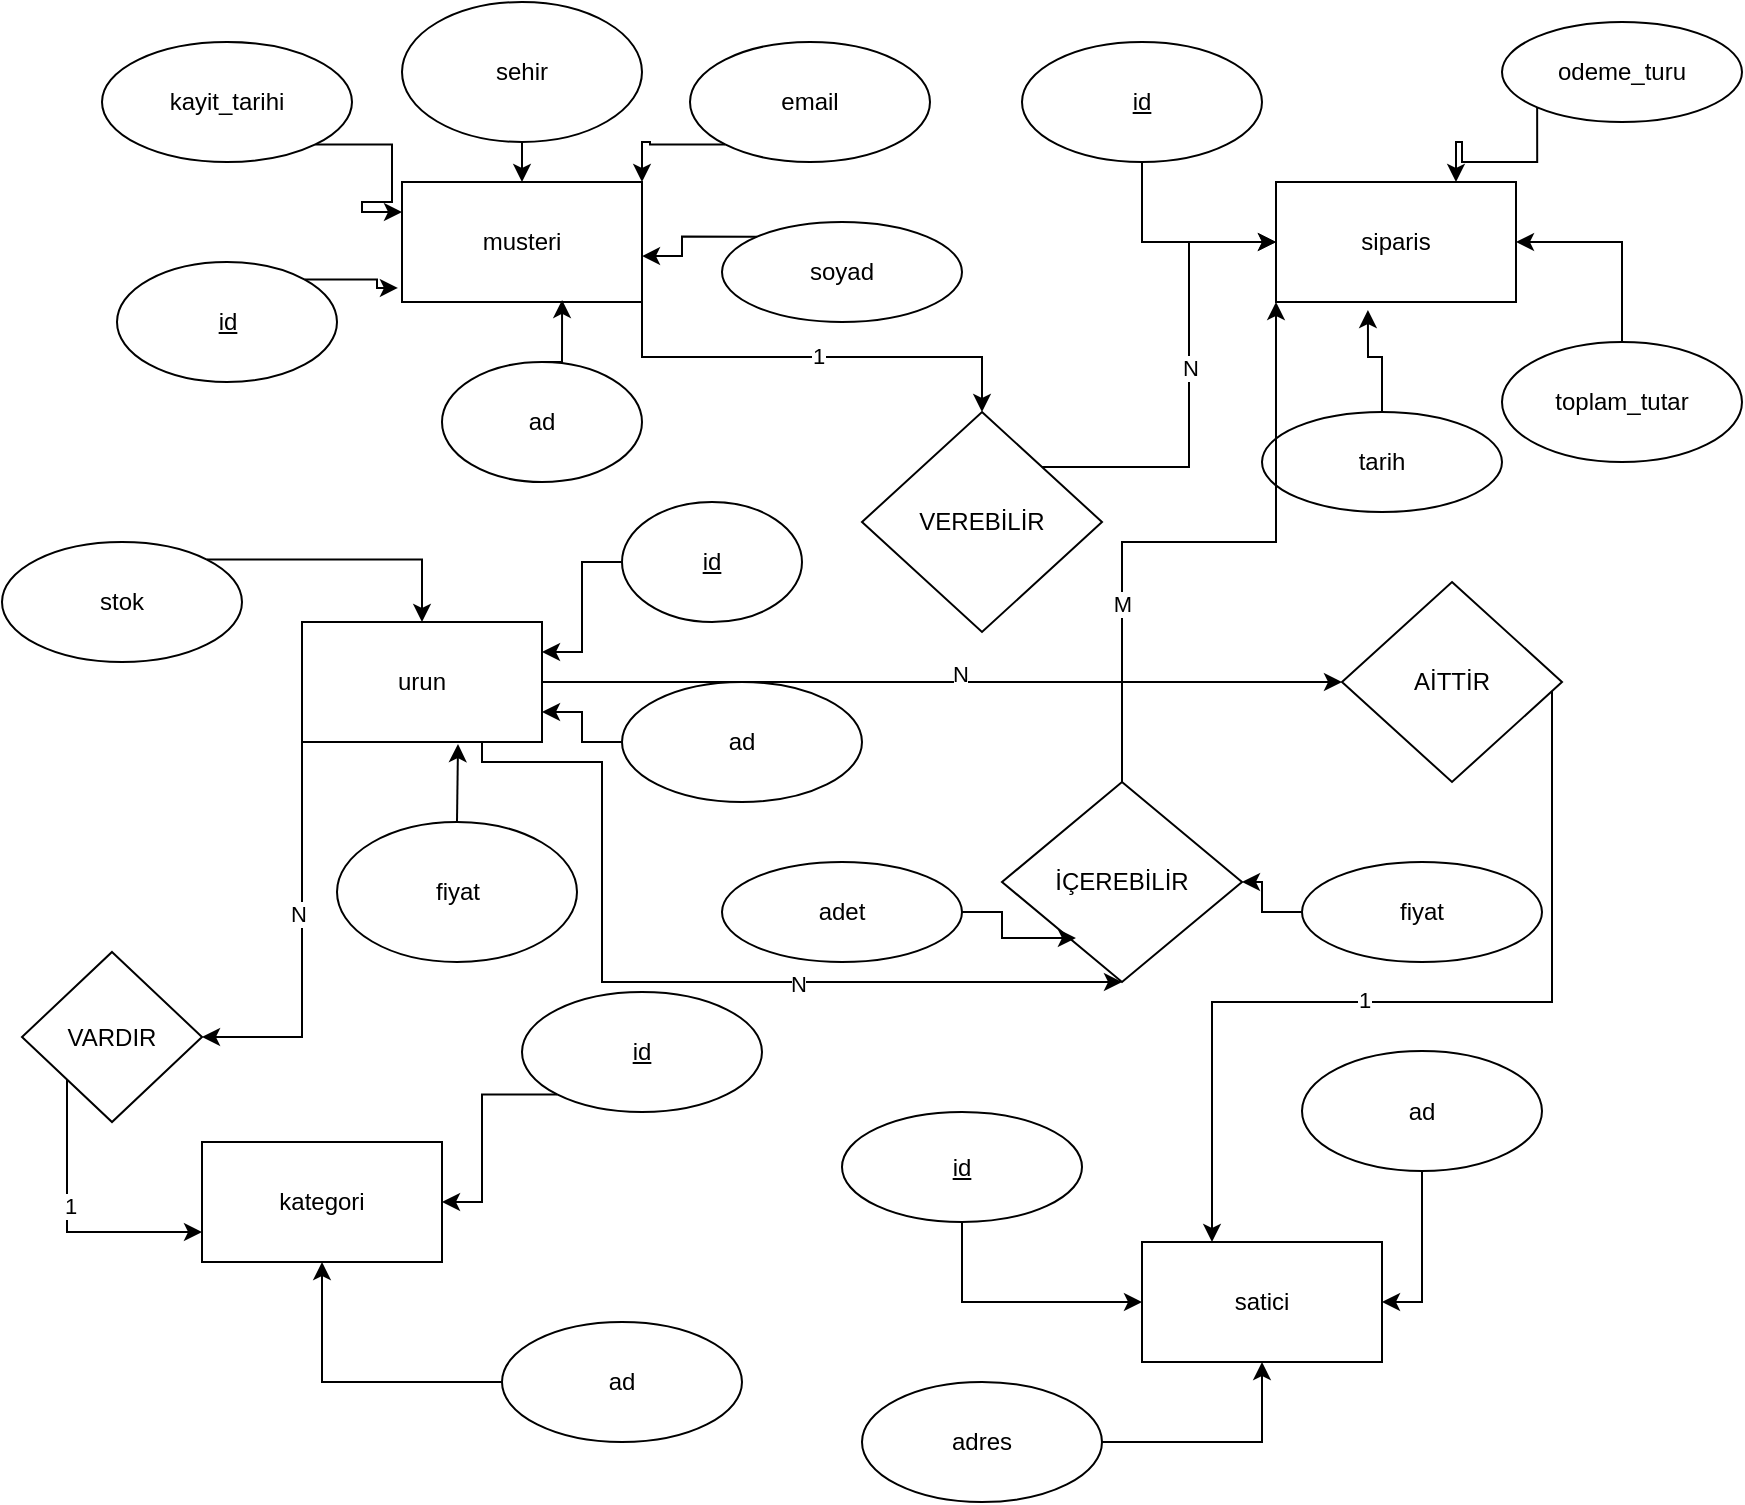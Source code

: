 <mxfile version="28.1.2">
  <diagram name="Sayfa -1" id="HDRAFnsheXoZifoF1fop">
    <mxGraphModel dx="1450" dy="383" grid="1" gridSize="10" guides="1" tooltips="1" connect="1" arrows="1" fold="1" page="1" pageScale="1" pageWidth="827" pageHeight="1169" math="0" shadow="0">
      <root>
        <mxCell id="0" />
        <mxCell id="1" parent="0" />
        <mxCell id="1-Ke2IDWbRorJ9sCrpKL-71" style="edgeStyle=orthogonalEdgeStyle;rounded=0;orthogonalLoop=1;jettySize=auto;html=1;exitX=1;exitY=1;exitDx=0;exitDy=0;" parent="1" source="1-Ke2IDWbRorJ9sCrpKL-1" target="1-Ke2IDWbRorJ9sCrpKL-70" edge="1">
          <mxGeometry relative="1" as="geometry" />
        </mxCell>
        <mxCell id="1-Ke2IDWbRorJ9sCrpKL-74" value="1" style="edgeLabel;html=1;align=center;verticalAlign=middle;resizable=0;points=[];" parent="1-Ke2IDWbRorJ9sCrpKL-71" vertex="1" connectable="0">
          <mxGeometry x="0.027" y="2" relative="1" as="geometry">
            <mxPoint y="1" as="offset" />
          </mxGeometry>
        </mxCell>
        <mxCell id="1-Ke2IDWbRorJ9sCrpKL-1" value="musteri" style="rounded=0;whiteSpace=wrap;html=1;" parent="1" vertex="1">
          <mxGeometry x="150" y="180" width="120" height="60" as="geometry" />
        </mxCell>
        <mxCell id="1-Ke2IDWbRorJ9sCrpKL-2" value="&lt;u&gt;id&lt;/u&gt;" style="ellipse;whiteSpace=wrap;html=1;" parent="1" vertex="1">
          <mxGeometry x="7.5" y="220" width="110" height="60" as="geometry" />
        </mxCell>
        <mxCell id="1-Ke2IDWbRorJ9sCrpKL-3" value="soyad" style="ellipse;whiteSpace=wrap;html=1;" parent="1" vertex="1">
          <mxGeometry x="310" y="200" width="120" height="50" as="geometry" />
        </mxCell>
        <mxCell id="1-Ke2IDWbRorJ9sCrpKL-4" value="ad" style="ellipse;whiteSpace=wrap;html=1;" parent="1" vertex="1">
          <mxGeometry x="170" y="270" width="100" height="60" as="geometry" />
        </mxCell>
        <mxCell id="1-Ke2IDWbRorJ9sCrpKL-5" style="edgeStyle=orthogonalEdgeStyle;rounded=0;orthogonalLoop=1;jettySize=auto;html=1;exitX=0.5;exitY=1;exitDx=0;exitDy=0;" parent="1" source="1-Ke2IDWbRorJ9sCrpKL-4" target="1-Ke2IDWbRorJ9sCrpKL-4" edge="1">
          <mxGeometry relative="1" as="geometry" />
        </mxCell>
        <mxCell id="1-Ke2IDWbRorJ9sCrpKL-12" style="edgeStyle=orthogonalEdgeStyle;rounded=0;orthogonalLoop=1;jettySize=auto;html=1;exitX=1;exitY=1;exitDx=0;exitDy=0;entryX=0;entryY=0.25;entryDx=0;entryDy=0;" parent="1" source="1-Ke2IDWbRorJ9sCrpKL-6" target="1-Ke2IDWbRorJ9sCrpKL-1" edge="1">
          <mxGeometry relative="1" as="geometry" />
        </mxCell>
        <mxCell id="1-Ke2IDWbRorJ9sCrpKL-6" value="kayit_tarihi" style="ellipse;whiteSpace=wrap;html=1;" parent="1" vertex="1">
          <mxGeometry y="110" width="125" height="60" as="geometry" />
        </mxCell>
        <mxCell id="1-Ke2IDWbRorJ9sCrpKL-13" style="edgeStyle=orthogonalEdgeStyle;rounded=0;orthogonalLoop=1;jettySize=auto;html=1;exitX=0.5;exitY=1;exitDx=0;exitDy=0;entryX=0.5;entryY=0;entryDx=0;entryDy=0;" parent="1" source="1-Ke2IDWbRorJ9sCrpKL-7" target="1-Ke2IDWbRorJ9sCrpKL-1" edge="1">
          <mxGeometry relative="1" as="geometry" />
        </mxCell>
        <mxCell id="1-Ke2IDWbRorJ9sCrpKL-7" value="sehir" style="ellipse;whiteSpace=wrap;html=1;" parent="1" vertex="1">
          <mxGeometry x="150" y="90" width="120" height="70" as="geometry" />
        </mxCell>
        <mxCell id="1-Ke2IDWbRorJ9sCrpKL-14" style="edgeStyle=orthogonalEdgeStyle;rounded=0;orthogonalLoop=1;jettySize=auto;html=1;exitX=0;exitY=1;exitDx=0;exitDy=0;entryX=1;entryY=0;entryDx=0;entryDy=0;" parent="1" source="1-Ke2IDWbRorJ9sCrpKL-8" target="1-Ke2IDWbRorJ9sCrpKL-1" edge="1">
          <mxGeometry relative="1" as="geometry" />
        </mxCell>
        <mxCell id="1-Ke2IDWbRorJ9sCrpKL-8" value="email" style="ellipse;whiteSpace=wrap;html=1;" parent="1" vertex="1">
          <mxGeometry x="294" y="110" width="120" height="60" as="geometry" />
        </mxCell>
        <mxCell id="1-Ke2IDWbRorJ9sCrpKL-11" style="edgeStyle=orthogonalEdgeStyle;rounded=0;orthogonalLoop=1;jettySize=auto;html=1;exitX=1;exitY=0;exitDx=0;exitDy=0;entryX=-0.017;entryY=0.883;entryDx=0;entryDy=0;entryPerimeter=0;" parent="1" source="1-Ke2IDWbRorJ9sCrpKL-2" target="1-Ke2IDWbRorJ9sCrpKL-1" edge="1">
          <mxGeometry relative="1" as="geometry" />
        </mxCell>
        <mxCell id="1-Ke2IDWbRorJ9sCrpKL-15" style="edgeStyle=orthogonalEdgeStyle;rounded=0;orthogonalLoop=1;jettySize=auto;html=1;exitX=0;exitY=0;exitDx=0;exitDy=0;entryX=1;entryY=0.617;entryDx=0;entryDy=0;entryPerimeter=0;" parent="1" source="1-Ke2IDWbRorJ9sCrpKL-3" target="1-Ke2IDWbRorJ9sCrpKL-1" edge="1">
          <mxGeometry relative="1" as="geometry" />
        </mxCell>
        <mxCell id="1-Ke2IDWbRorJ9sCrpKL-16" style="edgeStyle=orthogonalEdgeStyle;rounded=0;orthogonalLoop=1;jettySize=auto;html=1;exitX=0.5;exitY=0;exitDx=0;exitDy=0;entryX=0.667;entryY=0.983;entryDx=0;entryDy=0;entryPerimeter=0;" parent="1" source="1-Ke2IDWbRorJ9sCrpKL-4" target="1-Ke2IDWbRorJ9sCrpKL-1" edge="1">
          <mxGeometry relative="1" as="geometry" />
        </mxCell>
        <mxCell id="1-Ke2IDWbRorJ9sCrpKL-83" style="edgeStyle=orthogonalEdgeStyle;rounded=0;orthogonalLoop=1;jettySize=auto;html=1;exitX=0.75;exitY=1;exitDx=0;exitDy=0;entryX=0.5;entryY=1;entryDx=0;entryDy=0;" parent="1" source="1-Ke2IDWbRorJ9sCrpKL-17" target="1-Ke2IDWbRorJ9sCrpKL-76" edge="1">
          <mxGeometry relative="1" as="geometry">
            <Array as="points">
              <mxPoint x="190" y="470" />
              <mxPoint x="250" y="470" />
              <mxPoint x="250" y="580" />
            </Array>
          </mxGeometry>
        </mxCell>
        <mxCell id="1-Ke2IDWbRorJ9sCrpKL-84" value="N" style="edgeLabel;html=1;align=center;verticalAlign=middle;resizable=0;points=[];" parent="1-Ke2IDWbRorJ9sCrpKL-83" vertex="1" connectable="0">
          <mxGeometry x="0.263" y="-1" relative="1" as="geometry">
            <mxPoint as="offset" />
          </mxGeometry>
        </mxCell>
        <mxCell id="1-Ke2IDWbRorJ9sCrpKL-93" style="edgeStyle=orthogonalEdgeStyle;rounded=0;orthogonalLoop=1;jettySize=auto;html=1;exitX=1;exitY=0.5;exitDx=0;exitDy=0;entryX=0;entryY=0.5;entryDx=0;entryDy=0;" parent="1" source="1-Ke2IDWbRorJ9sCrpKL-17" target="1-Ke2IDWbRorJ9sCrpKL-92" edge="1">
          <mxGeometry relative="1" as="geometry" />
        </mxCell>
        <mxCell id="1-Ke2IDWbRorJ9sCrpKL-97" value="N" style="edgeLabel;html=1;align=center;verticalAlign=middle;resizable=0;points=[];" parent="1-Ke2IDWbRorJ9sCrpKL-93" vertex="1" connectable="0">
          <mxGeometry x="0.045" y="4" relative="1" as="geometry">
            <mxPoint as="offset" />
          </mxGeometry>
        </mxCell>
        <mxCell id="1-Ke2IDWbRorJ9sCrpKL-99" style="edgeStyle=orthogonalEdgeStyle;rounded=0;orthogonalLoop=1;jettySize=auto;html=1;exitX=0.25;exitY=1;exitDx=0;exitDy=0;entryX=1;entryY=0.5;entryDx=0;entryDy=0;" parent="1" source="1-Ke2IDWbRorJ9sCrpKL-17" target="1-Ke2IDWbRorJ9sCrpKL-86" edge="1">
          <mxGeometry relative="1" as="geometry">
            <Array as="points">
              <mxPoint x="100" y="460" />
              <mxPoint x="100" y="608" />
            </Array>
          </mxGeometry>
        </mxCell>
        <mxCell id="1-Ke2IDWbRorJ9sCrpKL-100" value="N" style="edgeLabel;html=1;align=center;verticalAlign=middle;resizable=0;points=[];" parent="1-Ke2IDWbRorJ9sCrpKL-99" vertex="1" connectable="0">
          <mxGeometry x="0.02" y="-2" relative="1" as="geometry">
            <mxPoint as="offset" />
          </mxGeometry>
        </mxCell>
        <mxCell id="1-Ke2IDWbRorJ9sCrpKL-17" value="urun" style="rounded=0;whiteSpace=wrap;html=1;" parent="1" vertex="1">
          <mxGeometry x="100" y="400" width="120" height="60" as="geometry" />
        </mxCell>
        <mxCell id="1-Ke2IDWbRorJ9sCrpKL-102" style="edgeStyle=orthogonalEdgeStyle;rounded=0;orthogonalLoop=1;jettySize=auto;html=1;exitX=1;exitY=0;exitDx=0;exitDy=0;entryX=0.5;entryY=0;entryDx=0;entryDy=0;" parent="1" source="1-Ke2IDWbRorJ9sCrpKL-20" target="1-Ke2IDWbRorJ9sCrpKL-17" edge="1">
          <mxGeometry relative="1" as="geometry" />
        </mxCell>
        <mxCell id="1-Ke2IDWbRorJ9sCrpKL-20" value="stok" style="ellipse;whiteSpace=wrap;html=1;" parent="1" vertex="1">
          <mxGeometry x="-50" y="360" width="120" height="60" as="geometry" />
        </mxCell>
        <mxCell id="1-Ke2IDWbRorJ9sCrpKL-21" value="fiyat" style="ellipse;whiteSpace=wrap;html=1;" parent="1" vertex="1">
          <mxGeometry x="117.5" y="500" width="120" height="70" as="geometry" />
        </mxCell>
        <mxCell id="1-Ke2IDWbRorJ9sCrpKL-29" style="edgeStyle=orthogonalEdgeStyle;rounded=0;orthogonalLoop=1;jettySize=auto;html=1;exitX=0;exitY=0.5;exitDx=0;exitDy=0;entryX=1;entryY=0.75;entryDx=0;entryDy=0;" parent="1" source="1-Ke2IDWbRorJ9sCrpKL-22" target="1-Ke2IDWbRorJ9sCrpKL-17" edge="1">
          <mxGeometry relative="1" as="geometry" />
        </mxCell>
        <mxCell id="1-Ke2IDWbRorJ9sCrpKL-22" value="ad" style="ellipse;whiteSpace=wrap;html=1;" parent="1" vertex="1">
          <mxGeometry x="260" y="430" width="120" height="60" as="geometry" />
        </mxCell>
        <mxCell id="1-Ke2IDWbRorJ9sCrpKL-28" style="edgeStyle=orthogonalEdgeStyle;rounded=0;orthogonalLoop=1;jettySize=auto;html=1;exitX=0;exitY=0.5;exitDx=0;exitDy=0;entryX=1;entryY=0.25;entryDx=0;entryDy=0;" parent="1" source="1-Ke2IDWbRorJ9sCrpKL-23" target="1-Ke2IDWbRorJ9sCrpKL-17" edge="1">
          <mxGeometry relative="1" as="geometry" />
        </mxCell>
        <mxCell id="1-Ke2IDWbRorJ9sCrpKL-23" value="&lt;u&gt;id&lt;/u&gt;" style="ellipse;whiteSpace=wrap;html=1;" parent="1" vertex="1">
          <mxGeometry x="260" y="340" width="90" height="60" as="geometry" />
        </mxCell>
        <mxCell id="1-Ke2IDWbRorJ9sCrpKL-24" style="edgeStyle=orthogonalEdgeStyle;rounded=0;orthogonalLoop=1;jettySize=auto;html=1;exitX=0.5;exitY=1;exitDx=0;exitDy=0;" parent="1" source="1-Ke2IDWbRorJ9sCrpKL-20" target="1-Ke2IDWbRorJ9sCrpKL-20" edge="1">
          <mxGeometry relative="1" as="geometry" />
        </mxCell>
        <mxCell id="1-Ke2IDWbRorJ9sCrpKL-25" style="edgeStyle=orthogonalEdgeStyle;rounded=0;orthogonalLoop=1;jettySize=auto;html=1;exitX=0.5;exitY=1;exitDx=0;exitDy=0;" parent="1" source="1-Ke2IDWbRorJ9sCrpKL-20" target="1-Ke2IDWbRorJ9sCrpKL-20" edge="1">
          <mxGeometry relative="1" as="geometry" />
        </mxCell>
        <mxCell id="1-Ke2IDWbRorJ9sCrpKL-30" style="edgeStyle=orthogonalEdgeStyle;rounded=0;orthogonalLoop=1;jettySize=auto;html=1;exitX=0.5;exitY=0;exitDx=0;exitDy=0;entryX=0.65;entryY=1.017;entryDx=0;entryDy=0;entryPerimeter=0;" parent="1" source="1-Ke2IDWbRorJ9sCrpKL-21" target="1-Ke2IDWbRorJ9sCrpKL-17" edge="1">
          <mxGeometry relative="1" as="geometry" />
        </mxCell>
        <mxCell id="1-Ke2IDWbRorJ9sCrpKL-33" value="siparis" style="rounded=0;whiteSpace=wrap;html=1;" parent="1" vertex="1">
          <mxGeometry x="587" y="180" width="120" height="60" as="geometry" />
        </mxCell>
        <mxCell id="1-Ke2IDWbRorJ9sCrpKL-42" style="edgeStyle=orthogonalEdgeStyle;rounded=0;orthogonalLoop=1;jettySize=auto;html=1;exitX=0;exitY=1;exitDx=0;exitDy=0;entryX=0.75;entryY=0;entryDx=0;entryDy=0;" parent="1" source="1-Ke2IDWbRorJ9sCrpKL-34" target="1-Ke2IDWbRorJ9sCrpKL-33" edge="1">
          <mxGeometry relative="1" as="geometry" />
        </mxCell>
        <mxCell id="1-Ke2IDWbRorJ9sCrpKL-34" value="odeme_turu" style="ellipse;whiteSpace=wrap;html=1;" parent="1" vertex="1">
          <mxGeometry x="700" y="100" width="120" height="50" as="geometry" />
        </mxCell>
        <mxCell id="1-Ke2IDWbRorJ9sCrpKL-43" style="edgeStyle=orthogonalEdgeStyle;rounded=0;orthogonalLoop=1;jettySize=auto;html=1;exitX=0.5;exitY=0;exitDx=0;exitDy=0;entryX=1;entryY=0.5;entryDx=0;entryDy=0;" parent="1" source="1-Ke2IDWbRorJ9sCrpKL-35" target="1-Ke2IDWbRorJ9sCrpKL-33" edge="1">
          <mxGeometry relative="1" as="geometry" />
        </mxCell>
        <mxCell id="1-Ke2IDWbRorJ9sCrpKL-35" value="toplam_tutar" style="ellipse;whiteSpace=wrap;html=1;" parent="1" vertex="1">
          <mxGeometry x="700" y="260" width="120" height="60" as="geometry" />
        </mxCell>
        <mxCell id="1-Ke2IDWbRorJ9sCrpKL-36" value="tarih" style="ellipse;whiteSpace=wrap;html=1;" parent="1" vertex="1">
          <mxGeometry x="580" y="295" width="120" height="50" as="geometry" />
        </mxCell>
        <mxCell id="1-Ke2IDWbRorJ9sCrpKL-103" style="edgeStyle=orthogonalEdgeStyle;rounded=0;orthogonalLoop=1;jettySize=auto;html=1;exitX=0.5;exitY=1;exitDx=0;exitDy=0;entryX=0;entryY=0.5;entryDx=0;entryDy=0;" parent="1" source="1-Ke2IDWbRorJ9sCrpKL-38" target="1-Ke2IDWbRorJ9sCrpKL-33" edge="1">
          <mxGeometry relative="1" as="geometry" />
        </mxCell>
        <mxCell id="1-Ke2IDWbRorJ9sCrpKL-38" value="&lt;u&gt;id&lt;/u&gt;" style="ellipse;whiteSpace=wrap;html=1;" parent="1" vertex="1">
          <mxGeometry x="460" y="110" width="120" height="60" as="geometry" />
        </mxCell>
        <mxCell id="1-Ke2IDWbRorJ9sCrpKL-44" style="edgeStyle=orthogonalEdgeStyle;rounded=0;orthogonalLoop=1;jettySize=auto;html=1;exitX=0.5;exitY=0;exitDx=0;exitDy=0;entryX=0.383;entryY=1.067;entryDx=0;entryDy=0;entryPerimeter=0;" parent="1" source="1-Ke2IDWbRorJ9sCrpKL-36" target="1-Ke2IDWbRorJ9sCrpKL-33" edge="1">
          <mxGeometry relative="1" as="geometry" />
        </mxCell>
        <mxCell id="1-Ke2IDWbRorJ9sCrpKL-51" style="edgeStyle=orthogonalEdgeStyle;rounded=0;orthogonalLoop=1;jettySize=auto;html=1;exitX=0.5;exitY=1;exitDx=0;exitDy=0;" parent="1" edge="1">
          <mxGeometry relative="1" as="geometry">
            <mxPoint x="767" y="430" as="sourcePoint" />
            <mxPoint x="767" y="430" as="targetPoint" />
          </mxGeometry>
        </mxCell>
        <mxCell id="1-Ke2IDWbRorJ9sCrpKL-57" value="kategori" style="rounded=0;whiteSpace=wrap;html=1;" parent="1" vertex="1">
          <mxGeometry x="50" y="660" width="120" height="60" as="geometry" />
        </mxCell>
        <mxCell id="1-Ke2IDWbRorJ9sCrpKL-61" style="edgeStyle=orthogonalEdgeStyle;rounded=0;orthogonalLoop=1;jettySize=auto;html=1;exitX=0;exitY=0.5;exitDx=0;exitDy=0;entryX=0.5;entryY=1;entryDx=0;entryDy=0;" parent="1" source="1-Ke2IDWbRorJ9sCrpKL-58" target="1-Ke2IDWbRorJ9sCrpKL-57" edge="1">
          <mxGeometry relative="1" as="geometry" />
        </mxCell>
        <mxCell id="1-Ke2IDWbRorJ9sCrpKL-58" value="ad" style="ellipse;whiteSpace=wrap;html=1;" parent="1" vertex="1">
          <mxGeometry x="200" y="750" width="120" height="60" as="geometry" />
        </mxCell>
        <mxCell id="1-Ke2IDWbRorJ9sCrpKL-62" style="edgeStyle=orthogonalEdgeStyle;rounded=0;orthogonalLoop=1;jettySize=auto;html=1;exitX=0;exitY=1;exitDx=0;exitDy=0;entryX=1;entryY=0.5;entryDx=0;entryDy=0;" parent="1" source="1-Ke2IDWbRorJ9sCrpKL-59" target="1-Ke2IDWbRorJ9sCrpKL-57" edge="1">
          <mxGeometry relative="1" as="geometry" />
        </mxCell>
        <mxCell id="1-Ke2IDWbRorJ9sCrpKL-59" value="&lt;u&gt;id&lt;/u&gt;" style="ellipse;whiteSpace=wrap;html=1;" parent="1" vertex="1">
          <mxGeometry x="210" y="585" width="120" height="60" as="geometry" />
        </mxCell>
        <mxCell id="1-Ke2IDWbRorJ9sCrpKL-60" style="edgeStyle=orthogonalEdgeStyle;rounded=0;orthogonalLoop=1;jettySize=auto;html=1;exitX=0.5;exitY=1;exitDx=0;exitDy=0;" parent="1" source="1-Ke2IDWbRorJ9sCrpKL-58" target="1-Ke2IDWbRorJ9sCrpKL-58" edge="1">
          <mxGeometry relative="1" as="geometry" />
        </mxCell>
        <mxCell id="1-Ke2IDWbRorJ9sCrpKL-63" value="satici" style="rounded=0;whiteSpace=wrap;html=1;" parent="1" vertex="1">
          <mxGeometry x="520" y="710" width="120" height="60" as="geometry" />
        </mxCell>
        <mxCell id="1-Ke2IDWbRorJ9sCrpKL-69" style="edgeStyle=orthogonalEdgeStyle;rounded=0;orthogonalLoop=1;jettySize=auto;html=1;exitX=1;exitY=0.5;exitDx=0;exitDy=0;entryX=0.5;entryY=1;entryDx=0;entryDy=0;" parent="1" source="1-Ke2IDWbRorJ9sCrpKL-64" target="1-Ke2IDWbRorJ9sCrpKL-63" edge="1">
          <mxGeometry relative="1" as="geometry" />
        </mxCell>
        <mxCell id="1-Ke2IDWbRorJ9sCrpKL-64" value="adres" style="ellipse;whiteSpace=wrap;html=1;" parent="1" vertex="1">
          <mxGeometry x="380" y="780" width="120" height="60" as="geometry" />
        </mxCell>
        <mxCell id="1-Ke2IDWbRorJ9sCrpKL-67" style="edgeStyle=orthogonalEdgeStyle;rounded=0;orthogonalLoop=1;jettySize=auto;html=1;exitX=0.5;exitY=1;exitDx=0;exitDy=0;entryX=1;entryY=0.5;entryDx=0;entryDy=0;" parent="1" source="1-Ke2IDWbRorJ9sCrpKL-65" target="1-Ke2IDWbRorJ9sCrpKL-63" edge="1">
          <mxGeometry relative="1" as="geometry" />
        </mxCell>
        <mxCell id="1-Ke2IDWbRorJ9sCrpKL-65" value="ad" style="ellipse;whiteSpace=wrap;html=1;" parent="1" vertex="1">
          <mxGeometry x="600" y="614.5" width="120" height="60" as="geometry" />
        </mxCell>
        <mxCell id="1-Ke2IDWbRorJ9sCrpKL-68" style="edgeStyle=orthogonalEdgeStyle;rounded=0;orthogonalLoop=1;jettySize=auto;html=1;exitX=0.5;exitY=1;exitDx=0;exitDy=0;entryX=0;entryY=0.5;entryDx=0;entryDy=0;" parent="1" source="1-Ke2IDWbRorJ9sCrpKL-66" target="1-Ke2IDWbRorJ9sCrpKL-63" edge="1">
          <mxGeometry relative="1" as="geometry" />
        </mxCell>
        <mxCell id="1-Ke2IDWbRorJ9sCrpKL-66" value="&lt;u&gt;id&lt;/u&gt;" style="ellipse;whiteSpace=wrap;html=1;" parent="1" vertex="1">
          <mxGeometry x="370" y="645" width="120" height="55" as="geometry" />
        </mxCell>
        <mxCell id="1-Ke2IDWbRorJ9sCrpKL-104" style="edgeStyle=orthogonalEdgeStyle;rounded=0;orthogonalLoop=1;jettySize=auto;html=1;exitX=1;exitY=0;exitDx=0;exitDy=0;entryX=0;entryY=0.5;entryDx=0;entryDy=0;" parent="1" source="1-Ke2IDWbRorJ9sCrpKL-70" target="1-Ke2IDWbRorJ9sCrpKL-33" edge="1">
          <mxGeometry relative="1" as="geometry" />
        </mxCell>
        <mxCell id="1-Ke2IDWbRorJ9sCrpKL-105" value="N" style="edgeLabel;html=1;align=center;verticalAlign=middle;resizable=0;points=[];" parent="1-Ke2IDWbRorJ9sCrpKL-104" vertex="1" connectable="0">
          <mxGeometry x="0.072" y="1" relative="1" as="geometry">
            <mxPoint x="1" as="offset" />
          </mxGeometry>
        </mxCell>
        <mxCell id="1-Ke2IDWbRorJ9sCrpKL-70" value="VEREBİLİR" style="rhombus;whiteSpace=wrap;html=1;" parent="1" vertex="1">
          <mxGeometry x="380" y="295" width="120" height="110" as="geometry" />
        </mxCell>
        <mxCell id="1-Ke2IDWbRorJ9sCrpKL-78" style="edgeStyle=orthogonalEdgeStyle;rounded=0;orthogonalLoop=1;jettySize=auto;html=1;exitX=0.5;exitY=0;exitDx=0;exitDy=0;entryX=0;entryY=1;entryDx=0;entryDy=0;" parent="1" source="1-Ke2IDWbRorJ9sCrpKL-76" target="1-Ke2IDWbRorJ9sCrpKL-33" edge="1">
          <mxGeometry relative="1" as="geometry" />
        </mxCell>
        <mxCell id="1-Ke2IDWbRorJ9sCrpKL-85" value="M" style="edgeLabel;html=1;align=center;verticalAlign=middle;resizable=0;points=[];" parent="1-Ke2IDWbRorJ9sCrpKL-78" vertex="1" connectable="0">
          <mxGeometry x="-0.439" relative="1" as="geometry">
            <mxPoint as="offset" />
          </mxGeometry>
        </mxCell>
        <mxCell id="1-Ke2IDWbRorJ9sCrpKL-76" value="İÇEREBİLİR" style="rhombus;whiteSpace=wrap;html=1;" parent="1" vertex="1">
          <mxGeometry x="450" y="480" width="120" height="100" as="geometry" />
        </mxCell>
        <mxCell id="1-Ke2IDWbRorJ9sCrpKL-79" value="adet" style="ellipse;whiteSpace=wrap;html=1;" parent="1" vertex="1">
          <mxGeometry x="310" y="520" width="120" height="50" as="geometry" />
        </mxCell>
        <mxCell id="1-Ke2IDWbRorJ9sCrpKL-82" style="edgeStyle=orthogonalEdgeStyle;rounded=0;orthogonalLoop=1;jettySize=auto;html=1;exitX=0;exitY=0.5;exitDx=0;exitDy=0;" parent="1" source="1-Ke2IDWbRorJ9sCrpKL-80" target="1-Ke2IDWbRorJ9sCrpKL-76" edge="1">
          <mxGeometry relative="1" as="geometry" />
        </mxCell>
        <mxCell id="1-Ke2IDWbRorJ9sCrpKL-80" value="fiyat" style="ellipse;whiteSpace=wrap;html=1;" parent="1" vertex="1">
          <mxGeometry x="600" y="520" width="120" height="50" as="geometry" />
        </mxCell>
        <mxCell id="1-Ke2IDWbRorJ9sCrpKL-81" style="edgeStyle=orthogonalEdgeStyle;rounded=0;orthogonalLoop=1;jettySize=auto;html=1;exitX=1;exitY=0.5;exitDx=0;exitDy=0;entryX=0.308;entryY=0.78;entryDx=0;entryDy=0;entryPerimeter=0;" parent="1" source="1-Ke2IDWbRorJ9sCrpKL-79" target="1-Ke2IDWbRorJ9sCrpKL-76" edge="1">
          <mxGeometry relative="1" as="geometry" />
        </mxCell>
        <mxCell id="1-Ke2IDWbRorJ9sCrpKL-89" style="edgeStyle=orthogonalEdgeStyle;rounded=0;orthogonalLoop=1;jettySize=auto;html=1;exitX=0;exitY=1;exitDx=0;exitDy=0;entryX=0;entryY=0.75;entryDx=0;entryDy=0;" parent="1" source="1-Ke2IDWbRorJ9sCrpKL-86" target="1-Ke2IDWbRorJ9sCrpKL-57" edge="1">
          <mxGeometry relative="1" as="geometry" />
        </mxCell>
        <mxCell id="1-Ke2IDWbRorJ9sCrpKL-91" value="1" style="edgeLabel;html=1;align=center;verticalAlign=middle;resizable=0;points=[];" parent="1-Ke2IDWbRorJ9sCrpKL-89" vertex="1" connectable="0">
          <mxGeometry x="-0.126" y="1" relative="1" as="geometry">
            <mxPoint as="offset" />
          </mxGeometry>
        </mxCell>
        <mxCell id="1-Ke2IDWbRorJ9sCrpKL-86" value="VARDIR" style="rhombus;whiteSpace=wrap;html=1;" parent="1" vertex="1">
          <mxGeometry x="-40" y="565" width="90" height="85" as="geometry" />
        </mxCell>
        <mxCell id="1-Ke2IDWbRorJ9sCrpKL-94" style="edgeStyle=orthogonalEdgeStyle;rounded=0;orthogonalLoop=1;jettySize=auto;html=1;exitX=1;exitY=0.5;exitDx=0;exitDy=0;" parent="1" edge="1">
          <mxGeometry relative="1" as="geometry">
            <mxPoint x="705" y="430" as="sourcePoint" />
            <mxPoint x="555" y="710" as="targetPoint" />
            <Array as="points">
              <mxPoint x="725" y="430" />
              <mxPoint x="725" y="590" />
              <mxPoint x="555" y="590" />
            </Array>
          </mxGeometry>
        </mxCell>
        <mxCell id="1-Ke2IDWbRorJ9sCrpKL-96" value="1" style="edgeLabel;html=1;align=center;verticalAlign=middle;resizable=0;points=[];" parent="1-Ke2IDWbRorJ9sCrpKL-94" vertex="1" connectable="0">
          <mxGeometry x="0.166" y="-1" relative="1" as="geometry">
            <mxPoint as="offset" />
          </mxGeometry>
        </mxCell>
        <mxCell id="1-Ke2IDWbRorJ9sCrpKL-92" value="AİTTİR" style="rhombus;whiteSpace=wrap;html=1;" parent="1" vertex="1">
          <mxGeometry x="620" y="380" width="110" height="100" as="geometry" />
        </mxCell>
      </root>
    </mxGraphModel>
  </diagram>
</mxfile>
